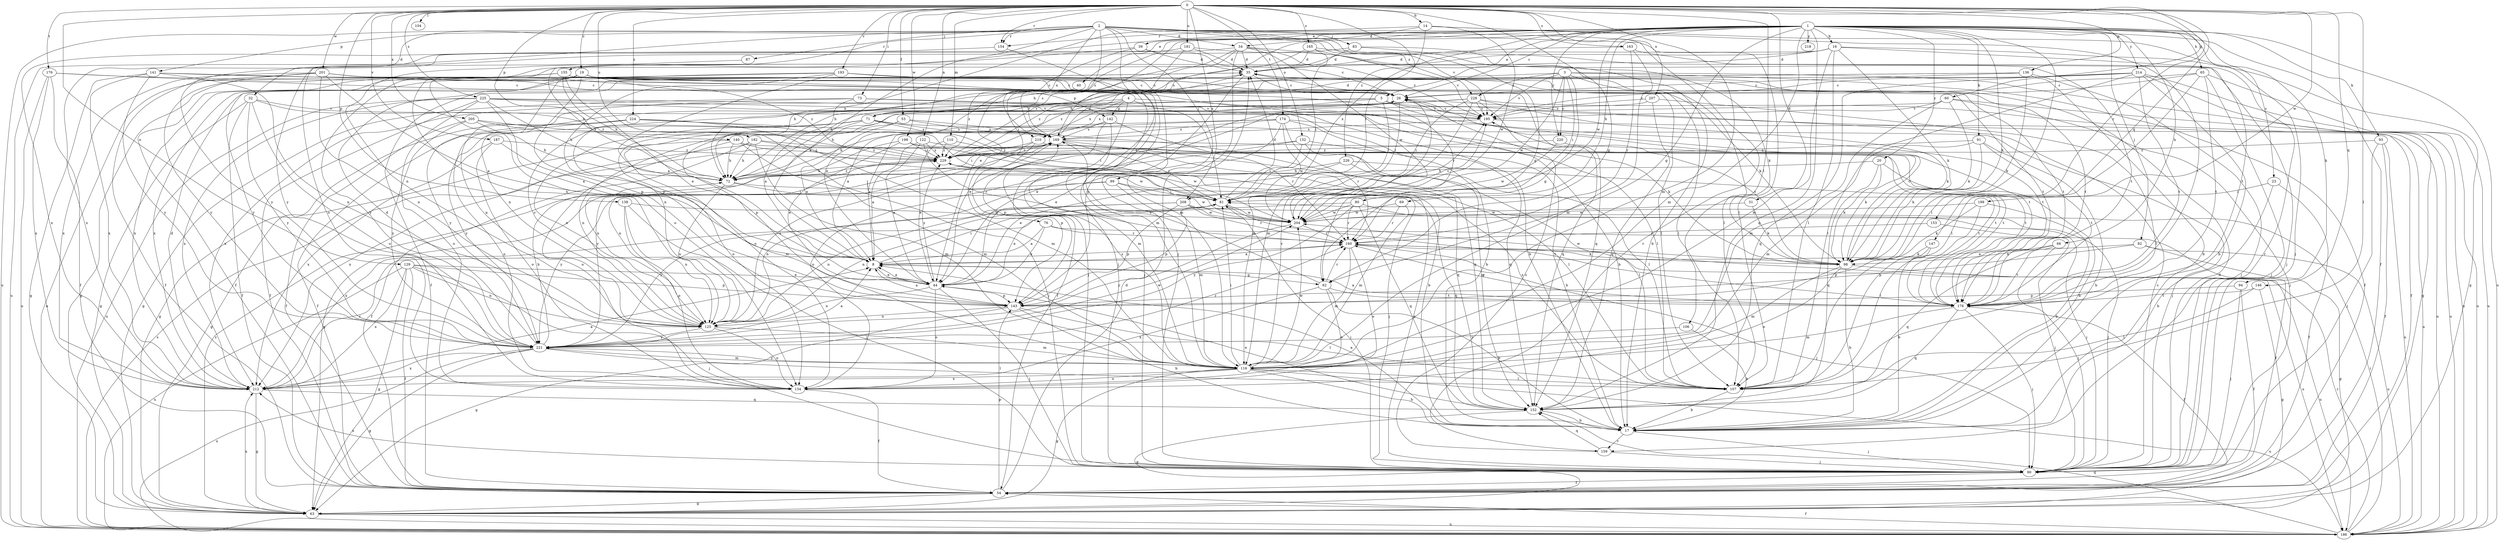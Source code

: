 strict digraph  {
0;
1;
2;
3;
4;
5;
8;
14;
16;
17;
19;
20;
23;
26;
31;
32;
34;
35;
39;
40;
44;
53;
54;
60;
62;
63;
65;
66;
69;
71;
72;
73;
76;
80;
81;
82;
83;
87;
89;
90;
91;
93;
94;
98;
104;
106;
107;
110;
116;
122;
125;
129;
132;
134;
136;
138;
140;
141;
142;
143;
146;
147;
152;
153;
154;
155;
159;
160;
163;
165;
169;
174;
176;
178;
181;
182;
186;
187;
193;
195;
198;
199;
201;
204;
205;
207;
208;
210;
212;
214;
218;
220;
221;
224;
225;
226;
228;
229;
0 -> 14  [label=b];
0 -> 19  [label=c];
0 -> 31  [label=d];
0 -> 53  [label=f];
0 -> 60  [label=g];
0 -> 62  [label=g];
0 -> 73  [label=i];
0 -> 104  [label=l];
0 -> 106  [label=l];
0 -> 107  [label=l];
0 -> 110  [label=m];
0 -> 116  [label=m];
0 -> 122  [label=n];
0 -> 129  [label=o];
0 -> 132  [label=o];
0 -> 136  [label=p];
0 -> 138  [label=p];
0 -> 140  [label=p];
0 -> 146  [label=q];
0 -> 147  [label=q];
0 -> 153  [label=r];
0 -> 154  [label=r];
0 -> 163  [label=s];
0 -> 165  [label=s];
0 -> 174  [label=t];
0 -> 176  [label=t];
0 -> 181  [label=u];
0 -> 182  [label=u];
0 -> 187  [label=v];
0 -> 193  [label=v];
0 -> 198  [label=w];
0 -> 199  [label=w];
0 -> 201  [label=w];
0 -> 205  [label=x];
0 -> 207  [label=x];
0 -> 208  [label=x];
0 -> 224  [label=z];
0 -> 225  [label=z];
0 -> 226  [label=z];
1 -> 5  [label=a];
1 -> 16  [label=b];
1 -> 20  [label=c];
1 -> 23  [label=c];
1 -> 26  [label=c];
1 -> 39  [label=e];
1 -> 40  [label=e];
1 -> 44  [label=e];
1 -> 54  [label=f];
1 -> 62  [label=g];
1 -> 65  [label=h];
1 -> 66  [label=h];
1 -> 69  [label=h];
1 -> 76  [label=i];
1 -> 82  [label=j];
1 -> 91  [label=k];
1 -> 93  [label=k];
1 -> 94  [label=k];
1 -> 98  [label=k];
1 -> 107  [label=l];
1 -> 116  [label=m];
1 -> 125  [label=n];
1 -> 152  [label=q];
1 -> 154  [label=r];
1 -> 169  [label=s];
1 -> 186  [label=u];
1 -> 204  [label=w];
1 -> 208  [label=x];
1 -> 214  [label=y];
1 -> 218  [label=y];
1 -> 220  [label=y];
2 -> 8  [label=a];
2 -> 32  [label=d];
2 -> 34  [label=d];
2 -> 62  [label=g];
2 -> 83  [label=j];
2 -> 87  [label=j];
2 -> 89  [label=j];
2 -> 90  [label=j];
2 -> 107  [label=l];
2 -> 134  [label=o];
2 -> 141  [label=p];
2 -> 154  [label=r];
2 -> 155  [label=r];
2 -> 159  [label=r];
2 -> 169  [label=s];
2 -> 186  [label=u];
2 -> 195  [label=v];
2 -> 210  [label=x];
2 -> 228  [label=z];
3 -> 54  [label=f];
3 -> 62  [label=g];
3 -> 71  [label=h];
3 -> 80  [label=i];
3 -> 107  [label=l];
3 -> 186  [label=u];
3 -> 195  [label=v];
3 -> 204  [label=w];
3 -> 220  [label=y];
3 -> 228  [label=z];
4 -> 17  [label=b];
4 -> 54  [label=f];
4 -> 71  [label=h];
4 -> 81  [label=i];
4 -> 142  [label=p];
4 -> 210  [label=x];
4 -> 221  [label=y];
5 -> 54  [label=f];
5 -> 71  [label=h];
5 -> 81  [label=i];
5 -> 178  [label=t];
5 -> 195  [label=v];
5 -> 210  [label=x];
5 -> 212  [label=x];
8 -> 44  [label=e];
8 -> 62  [label=g];
8 -> 81  [label=i];
14 -> 34  [label=d];
14 -> 72  [label=h];
14 -> 81  [label=i];
14 -> 90  [label=j];
14 -> 178  [label=t];
14 -> 204  [label=w];
16 -> 35  [label=d];
16 -> 63  [label=g];
16 -> 98  [label=k];
16 -> 107  [label=l];
16 -> 116  [label=m];
16 -> 125  [label=n];
16 -> 134  [label=o];
16 -> 159  [label=r];
17 -> 8  [label=a];
17 -> 90  [label=j];
17 -> 159  [label=r];
19 -> 26  [label=c];
19 -> 54  [label=f];
19 -> 90  [label=j];
19 -> 125  [label=n];
19 -> 142  [label=p];
19 -> 143  [label=p];
19 -> 152  [label=q];
19 -> 160  [label=r];
19 -> 212  [label=x];
19 -> 221  [label=y];
20 -> 17  [label=b];
20 -> 72  [label=h];
20 -> 98  [label=k];
20 -> 152  [label=q];
23 -> 17  [label=b];
23 -> 54  [label=f];
23 -> 81  [label=i];
26 -> 35  [label=d];
26 -> 72  [label=h];
26 -> 81  [label=i];
26 -> 116  [label=m];
26 -> 195  [label=v];
31 -> 98  [label=k];
31 -> 204  [label=w];
32 -> 54  [label=f];
32 -> 63  [label=g];
32 -> 134  [label=o];
32 -> 195  [label=v];
32 -> 221  [label=y];
32 -> 229  [label=z];
34 -> 35  [label=d];
34 -> 44  [label=e];
34 -> 72  [label=h];
34 -> 107  [label=l];
34 -> 116  [label=m];
34 -> 195  [label=v];
34 -> 204  [label=w];
34 -> 212  [label=x];
35 -> 26  [label=c];
35 -> 143  [label=p];
35 -> 178  [label=t];
35 -> 229  [label=z];
39 -> 26  [label=c];
39 -> 35  [label=d];
39 -> 72  [label=h];
39 -> 221  [label=y];
40 -> 229  [label=z];
44 -> 8  [label=a];
44 -> 90  [label=j];
44 -> 125  [label=n];
44 -> 134  [label=o];
44 -> 143  [label=p];
44 -> 229  [label=z];
53 -> 8  [label=a];
53 -> 143  [label=p];
53 -> 152  [label=q];
53 -> 169  [label=s];
54 -> 35  [label=d];
54 -> 63  [label=g];
54 -> 143  [label=p];
60 -> 44  [label=e];
60 -> 90  [label=j];
60 -> 98  [label=k];
60 -> 116  [label=m];
60 -> 186  [label=u];
60 -> 195  [label=v];
62 -> 17  [label=b];
62 -> 134  [label=o];
62 -> 160  [label=r];
62 -> 169  [label=s];
62 -> 178  [label=t];
62 -> 212  [label=x];
63 -> 186  [label=u];
63 -> 212  [label=x];
63 -> 229  [label=z];
65 -> 26  [label=c];
65 -> 90  [label=j];
65 -> 107  [label=l];
65 -> 178  [label=t];
65 -> 186  [label=u];
65 -> 195  [label=v];
66 -> 90  [label=j];
66 -> 98  [label=k];
66 -> 152  [label=q];
66 -> 178  [label=t];
69 -> 116  [label=m];
69 -> 160  [label=r];
69 -> 204  [label=w];
71 -> 81  [label=i];
71 -> 90  [label=j];
71 -> 125  [label=n];
71 -> 134  [label=o];
71 -> 169  [label=s];
71 -> 221  [label=y];
72 -> 81  [label=i];
72 -> 125  [label=n];
72 -> 152  [label=q];
72 -> 229  [label=z];
73 -> 8  [label=a];
73 -> 63  [label=g];
73 -> 125  [label=n];
73 -> 178  [label=t];
73 -> 195  [label=v];
76 -> 8  [label=a];
76 -> 44  [label=e];
76 -> 54  [label=f];
76 -> 160  [label=r];
80 -> 90  [label=j];
80 -> 152  [label=q];
80 -> 160  [label=r];
80 -> 204  [label=w];
80 -> 212  [label=x];
80 -> 221  [label=y];
81 -> 35  [label=d];
81 -> 44  [label=e];
81 -> 125  [label=n];
81 -> 143  [label=p];
81 -> 178  [label=t];
81 -> 204  [label=w];
82 -> 8  [label=a];
82 -> 63  [label=g];
82 -> 143  [label=p];
82 -> 186  [label=u];
83 -> 17  [label=b];
83 -> 35  [label=d];
83 -> 178  [label=t];
83 -> 221  [label=y];
87 -> 72  [label=h];
89 -> 81  [label=i];
89 -> 116  [label=m];
89 -> 125  [label=n];
89 -> 204  [label=w];
89 -> 221  [label=y];
90 -> 26  [label=c];
90 -> 35  [label=d];
90 -> 54  [label=f];
90 -> 81  [label=i];
90 -> 212  [label=x];
90 -> 229  [label=z];
91 -> 17  [label=b];
91 -> 98  [label=k];
91 -> 116  [label=m];
91 -> 178  [label=t];
91 -> 229  [label=z];
93 -> 54  [label=f];
93 -> 90  [label=j];
93 -> 186  [label=u];
93 -> 229  [label=z];
94 -> 54  [label=f];
94 -> 90  [label=j];
94 -> 143  [label=p];
98 -> 17  [label=b];
98 -> 26  [label=c];
98 -> 116  [label=m];
98 -> 134  [label=o];
98 -> 186  [label=u];
98 -> 195  [label=v];
98 -> 204  [label=w];
106 -> 17  [label=b];
106 -> 221  [label=y];
107 -> 17  [label=b];
107 -> 229  [label=z];
110 -> 44  [label=e];
110 -> 204  [label=w];
110 -> 229  [label=z];
116 -> 17  [label=b];
116 -> 63  [label=g];
116 -> 81  [label=i];
116 -> 107  [label=l];
116 -> 134  [label=o];
116 -> 169  [label=s];
116 -> 186  [label=u];
116 -> 195  [label=v];
116 -> 204  [label=w];
116 -> 212  [label=x];
116 -> 221  [label=y];
122 -> 8  [label=a];
122 -> 44  [label=e];
122 -> 152  [label=q];
122 -> 160  [label=r];
122 -> 229  [label=z];
125 -> 26  [label=c];
125 -> 116  [label=m];
125 -> 134  [label=o];
125 -> 169  [label=s];
125 -> 221  [label=y];
129 -> 44  [label=e];
129 -> 54  [label=f];
129 -> 63  [label=g];
129 -> 90  [label=j];
129 -> 125  [label=n];
129 -> 143  [label=p];
129 -> 186  [label=u];
129 -> 212  [label=x];
132 -> 17  [label=b];
132 -> 81  [label=i];
132 -> 134  [label=o];
132 -> 152  [label=q];
132 -> 229  [label=z];
134 -> 54  [label=f];
136 -> 17  [label=b];
136 -> 26  [label=c];
136 -> 72  [label=h];
136 -> 90  [label=j];
136 -> 98  [label=k];
136 -> 229  [label=z];
138 -> 90  [label=j];
138 -> 125  [label=n];
138 -> 134  [label=o];
138 -> 204  [label=w];
140 -> 63  [label=g];
140 -> 72  [label=h];
140 -> 116  [label=m];
140 -> 134  [label=o];
140 -> 178  [label=t];
140 -> 229  [label=z];
141 -> 26  [label=c];
141 -> 63  [label=g];
141 -> 107  [label=l];
141 -> 125  [label=n];
141 -> 212  [label=x];
141 -> 221  [label=y];
142 -> 72  [label=h];
142 -> 116  [label=m];
142 -> 143  [label=p];
142 -> 160  [label=r];
142 -> 169  [label=s];
143 -> 8  [label=a];
143 -> 17  [label=b];
143 -> 63  [label=g];
143 -> 107  [label=l];
143 -> 125  [label=n];
146 -> 63  [label=g];
146 -> 107  [label=l];
146 -> 178  [label=t];
147 -> 17  [label=b];
147 -> 98  [label=k];
147 -> 143  [label=p];
152 -> 17  [label=b];
152 -> 44  [label=e];
152 -> 63  [label=g];
153 -> 90  [label=j];
153 -> 160  [label=r];
154 -> 90  [label=j];
154 -> 212  [label=x];
155 -> 17  [label=b];
155 -> 26  [label=c];
155 -> 44  [label=e];
155 -> 54  [label=f];
155 -> 63  [label=g];
155 -> 72  [label=h];
155 -> 116  [label=m];
155 -> 186  [label=u];
159 -> 26  [label=c];
159 -> 90  [label=j];
159 -> 152  [label=q];
160 -> 8  [label=a];
160 -> 90  [label=j];
160 -> 98  [label=k];
160 -> 116  [label=m];
160 -> 134  [label=o];
160 -> 186  [label=u];
163 -> 35  [label=d];
163 -> 116  [label=m];
163 -> 160  [label=r];
163 -> 178  [label=t];
165 -> 35  [label=d];
165 -> 81  [label=i];
165 -> 90  [label=j];
165 -> 195  [label=v];
165 -> 229  [label=z];
169 -> 35  [label=d];
169 -> 81  [label=i];
169 -> 107  [label=l];
169 -> 125  [label=n];
169 -> 178  [label=t];
169 -> 221  [label=y];
169 -> 229  [label=z];
174 -> 8  [label=a];
174 -> 44  [label=e];
174 -> 98  [label=k];
174 -> 125  [label=n];
174 -> 152  [label=q];
174 -> 160  [label=r];
174 -> 169  [label=s];
174 -> 204  [label=w];
176 -> 26  [label=c];
176 -> 54  [label=f];
176 -> 178  [label=t];
176 -> 186  [label=u];
176 -> 212  [label=x];
178 -> 8  [label=a];
178 -> 54  [label=f];
178 -> 90  [label=j];
178 -> 116  [label=m];
178 -> 152  [label=q];
178 -> 160  [label=r];
181 -> 35  [label=d];
181 -> 98  [label=k];
181 -> 169  [label=s];
181 -> 186  [label=u];
182 -> 54  [label=f];
182 -> 72  [label=h];
182 -> 116  [label=m];
182 -> 204  [label=w];
182 -> 212  [label=x];
182 -> 229  [label=z];
186 -> 54  [label=f];
186 -> 81  [label=i];
186 -> 152  [label=q];
186 -> 160  [label=r];
186 -> 169  [label=s];
187 -> 116  [label=m];
187 -> 134  [label=o];
187 -> 212  [label=x];
187 -> 229  [label=z];
193 -> 8  [label=a];
193 -> 26  [label=c];
193 -> 90  [label=j];
193 -> 98  [label=k];
193 -> 143  [label=p];
193 -> 212  [label=x];
193 -> 221  [label=y];
195 -> 169  [label=s];
195 -> 186  [label=u];
198 -> 17  [label=b];
198 -> 44  [label=e];
198 -> 125  [label=n];
198 -> 178  [label=t];
198 -> 229  [label=z];
199 -> 17  [label=b];
199 -> 98  [label=k];
199 -> 107  [label=l];
199 -> 204  [label=w];
201 -> 8  [label=a];
201 -> 26  [label=c];
201 -> 54  [label=f];
201 -> 125  [label=n];
201 -> 178  [label=t];
201 -> 212  [label=x];
201 -> 221  [label=y];
201 -> 229  [label=z];
204 -> 160  [label=r];
204 -> 195  [label=v];
204 -> 221  [label=y];
205 -> 54  [label=f];
205 -> 72  [label=h];
205 -> 90  [label=j];
205 -> 169  [label=s];
205 -> 221  [label=y];
207 -> 44  [label=e];
207 -> 107  [label=l];
207 -> 152  [label=q];
207 -> 195  [label=v];
208 -> 90  [label=j];
208 -> 125  [label=n];
208 -> 143  [label=p];
208 -> 160  [label=r];
208 -> 204  [label=w];
208 -> 221  [label=y];
210 -> 63  [label=g];
210 -> 107  [label=l];
210 -> 143  [label=p];
210 -> 229  [label=z];
212 -> 8  [label=a];
212 -> 35  [label=d];
212 -> 63  [label=g];
212 -> 152  [label=q];
212 -> 160  [label=r];
214 -> 17  [label=b];
214 -> 26  [label=c];
214 -> 63  [label=g];
214 -> 107  [label=l];
214 -> 125  [label=n];
214 -> 152  [label=q];
214 -> 178  [label=t];
214 -> 186  [label=u];
220 -> 98  [label=k];
220 -> 204  [label=w];
220 -> 229  [label=z];
221 -> 8  [label=a];
221 -> 35  [label=d];
221 -> 63  [label=g];
221 -> 72  [label=h];
221 -> 107  [label=l];
221 -> 116  [label=m];
221 -> 160  [label=r];
221 -> 186  [label=u];
221 -> 204  [label=w];
221 -> 212  [label=x];
224 -> 54  [label=f];
224 -> 63  [label=g];
224 -> 81  [label=i];
224 -> 116  [label=m];
224 -> 134  [label=o];
224 -> 169  [label=s];
225 -> 8  [label=a];
225 -> 17  [label=b];
225 -> 54  [label=f];
225 -> 72  [label=h];
225 -> 107  [label=l];
225 -> 134  [label=o];
225 -> 186  [label=u];
225 -> 195  [label=v];
225 -> 212  [label=x];
226 -> 44  [label=e];
226 -> 72  [label=h];
226 -> 107  [label=l];
226 -> 178  [label=t];
228 -> 8  [label=a];
228 -> 81  [label=i];
228 -> 98  [label=k];
228 -> 116  [label=m];
228 -> 134  [label=o];
228 -> 152  [label=q];
228 -> 186  [label=u];
228 -> 195  [label=v];
229 -> 72  [label=h];
229 -> 90  [label=j];
}
